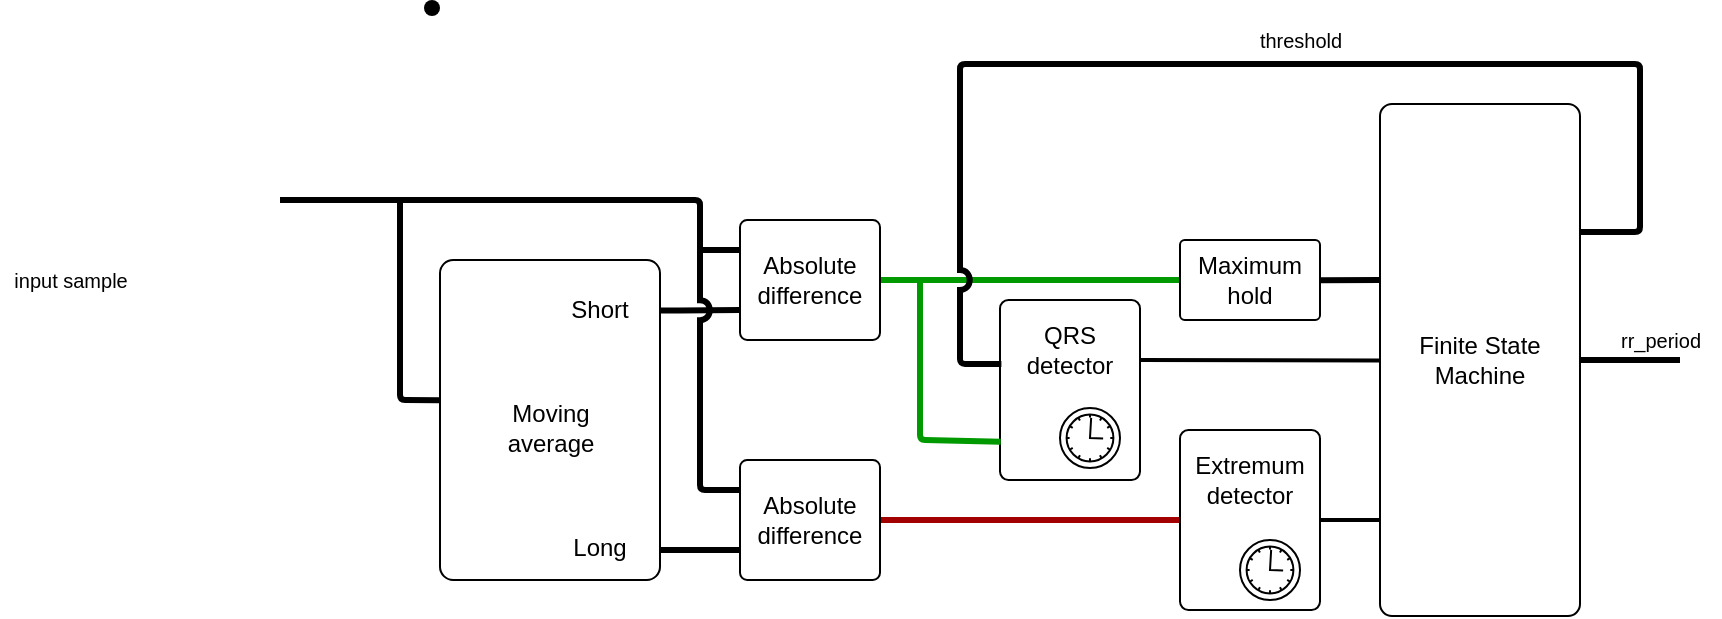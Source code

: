 <mxfile compressed="false" version="20.0.1" type="github">
  <diagram id="8bbJCWgLKpiLhmCPaEWU" name="Page-1">
    <mxGraphModel dx="818" dy="550" grid="1" gridSize="10" guides="1" tooltips="1" connect="0" arrows="1" fold="1" page="1" pageScale="1" pageWidth="1169" pageHeight="827" math="0" shadow="0">
      <root>
        <mxCell id="0" />
        <mxCell id="1" parent="0" />
        <mxCell id="zTmXj9VfKdPkAiQ1sbn--21" value="" style="edgeStyle=orthogonalEdgeStyle;rounded=0;jumpStyle=arc;orthogonalLoop=1;jettySize=auto;html=1;endArrow=none;endFill=0;strokeColor=#009900;strokeWidth=3;" parent="1" source="zTmXj9VfKdPkAiQ1sbn--6" target="zTmXj9VfKdPkAiQ1sbn--3" edge="1">
          <mxGeometry relative="1" as="geometry" />
        </mxCell>
        <mxCell id="zTmXj9VfKdPkAiQ1sbn--12" style="edgeStyle=orthogonalEdgeStyle;rounded=0;orthogonalLoop=1;jettySize=auto;html=1;entryX=0;entryY=0.75;entryDx=0;entryDy=0;endArrow=none;endFill=0;strokeWidth=3;exitX=0.994;exitY=0.507;exitDx=0;exitDy=0;exitPerimeter=0;" parent="1" source="DsNiW9G_dWrCL77-LXep-2" target="zTmXj9VfKdPkAiQ1sbn--3" edge="1">
          <mxGeometry relative="1" as="geometry">
            <mxPoint x="420" y="290" as="sourcePoint" />
            <Array as="points">
              <mxPoint x="420" y="295" />
            </Array>
          </mxGeometry>
        </mxCell>
        <mxCell id="zTmXj9VfKdPkAiQ1sbn--1" value="" style="rounded=1;whiteSpace=wrap;html=1;arcSize=6;" parent="1" vertex="1">
          <mxGeometry x="300" y="270" width="110" height="160" as="geometry" />
        </mxCell>
        <mxCell id="zTmXj9VfKdPkAiQ1sbn--16" style="edgeStyle=orthogonalEdgeStyle;rounded=0;jumpStyle=arc;orthogonalLoop=1;jettySize=auto;html=1;exitX=1;exitY=0.75;exitDx=0;exitDy=0;entryX=0;entryY=0.75;entryDx=0;entryDy=0;endArrow=none;endFill=0;strokeWidth=3;" parent="1" target="zTmXj9VfKdPkAiQ1sbn--4" edge="1">
          <mxGeometry relative="1" as="geometry">
            <mxPoint x="410" y="415" as="sourcePoint" />
          </mxGeometry>
        </mxCell>
        <mxCell id="zTmXj9VfKdPkAiQ1sbn--13" style="edgeStyle=orthogonalEdgeStyle;rounded=0;orthogonalLoop=1;jettySize=auto;html=1;exitX=0;exitY=0.25;exitDx=0;exitDy=0;endArrow=none;endFill=0;jumpStyle=arc;strokeWidth=3;arcSize=5;" parent="1" source="zTmXj9VfKdPkAiQ1sbn--3" edge="1">
          <mxGeometry relative="1" as="geometry">
            <mxPoint x="430" y="340" as="targetPoint" />
            <Array as="points">
              <mxPoint x="430" y="265" />
              <mxPoint x="430" y="340" />
            </Array>
          </mxGeometry>
        </mxCell>
        <mxCell id="zTmXj9VfKdPkAiQ1sbn--3" value="Absolute difference" style="rounded=1;whiteSpace=wrap;html=1;arcSize=6;" parent="1" vertex="1">
          <mxGeometry x="450" y="250" width="70" height="60" as="geometry" />
        </mxCell>
        <mxCell id="zTmXj9VfKdPkAiQ1sbn--17" style="edgeStyle=orthogonalEdgeStyle;rounded=1;jumpStyle=arc;orthogonalLoop=1;jettySize=auto;html=1;exitX=0;exitY=0.25;exitDx=0;exitDy=0;endArrow=none;endFill=0;strokeWidth=3;arcSize=5;" parent="1" source="zTmXj9VfKdPkAiQ1sbn--4" edge="1">
          <mxGeometry relative="1" as="geometry">
            <mxPoint x="430" y="340" as="targetPoint" />
          </mxGeometry>
        </mxCell>
        <mxCell id="zTmXj9VfKdPkAiQ1sbn--23" style="edgeStyle=orthogonalEdgeStyle;rounded=0;jumpStyle=arc;orthogonalLoop=1;jettySize=auto;html=1;exitX=1;exitY=0.5;exitDx=0;exitDy=0;entryX=0;entryY=0.5;entryDx=0;entryDy=0;endArrow=none;endFill=0;fillColor=#a20025;strokeColor=#A30000;strokeWidth=3;" parent="1" source="zTmXj9VfKdPkAiQ1sbn--4" target="zTmXj9VfKdPkAiQ1sbn--8" edge="1">
          <mxGeometry relative="1" as="geometry" />
        </mxCell>
        <mxCell id="zTmXj9VfKdPkAiQ1sbn--4" value="Absolute difference" style="rounded=1;whiteSpace=wrap;html=1;arcSize=6;" parent="1" vertex="1">
          <mxGeometry x="450" y="370" width="70" height="60" as="geometry" />
        </mxCell>
        <mxCell id="zTmXj9VfKdPkAiQ1sbn--6" value="Maximum hold" style="rounded=1;whiteSpace=wrap;html=1;arcSize=6;" parent="1" vertex="1">
          <mxGeometry x="670" y="260" width="70" height="40" as="geometry" />
        </mxCell>
        <mxCell id="zTmXj9VfKdPkAiQ1sbn--7" value="QRS detector" style="rounded=1;whiteSpace=wrap;html=1;spacingBottom=40;arcSize=6;" parent="1" vertex="1">
          <mxGeometry x="580" y="290" width="70" height="90" as="geometry" />
        </mxCell>
        <mxCell id="zTmXj9VfKdPkAiQ1sbn--24" style="edgeStyle=orthogonalEdgeStyle;rounded=0;jumpStyle=arc;orthogonalLoop=1;jettySize=auto;html=1;exitX=1;exitY=0.5;exitDx=0;exitDy=0;endArrow=none;endFill=0;strokeWidth=2;entryX=-0.003;entryY=0.812;entryDx=0;entryDy=0;entryPerimeter=0;" parent="1" source="zTmXj9VfKdPkAiQ1sbn--8" target="zTmXj9VfKdPkAiQ1sbn--9" edge="1">
          <mxGeometry relative="1" as="geometry">
            <mxPoint x="686" y="400" as="targetPoint" />
          </mxGeometry>
        </mxCell>
        <mxCell id="zTmXj9VfKdPkAiQ1sbn--26" style="edgeStyle=orthogonalEdgeStyle;rounded=1;jumpStyle=arc;orthogonalLoop=1;jettySize=auto;html=1;exitX=1;exitY=0.25;exitDx=0;exitDy=0;endArrow=none;endFill=0;strokeWidth=3;entryX=0.01;entryY=0.355;entryDx=0;entryDy=0;entryPerimeter=0;arcSize=5;" parent="1" edge="1">
          <mxGeometry relative="1" as="geometry">
            <mxPoint x="580.7" y="321.95" as="targetPoint" />
            <Array as="points">
              <mxPoint x="900" y="256" />
              <mxPoint x="900" y="172" />
              <mxPoint x="560" y="172" />
              <mxPoint x="560" y="322" />
            </Array>
            <mxPoint x="870" y="256.0" as="sourcePoint" />
          </mxGeometry>
        </mxCell>
        <mxCell id="6t_oUoQ9sCWKtacNui4x-2" value="threshold" style="edgeLabel;html=1;align=center;verticalAlign=middle;resizable=0;points=[];fontSize=10;fontColor=#000000;" parent="zTmXj9VfKdPkAiQ1sbn--26" vertex="1" connectable="0">
          <mxGeometry x="-0.262" y="-1" relative="1" as="geometry">
            <mxPoint x="-54" y="-11" as="offset" />
          </mxGeometry>
        </mxCell>
        <mxCell id="zTmXj9VfKdPkAiQ1sbn--9" value="Finite State Machine" style="rounded=1;whiteSpace=wrap;html=1;arcSize=6;" parent="1" vertex="1">
          <mxGeometry x="770" y="192" width="100" height="256" as="geometry" />
        </mxCell>
        <mxCell id="zTmXj9VfKdPkAiQ1sbn--10" value="" style="endArrow=none;html=1;entryX=0;entryY=0.438;entryDx=0;entryDy=0;rounded=1;strokeWidth=3;arcSize=5;entryPerimeter=0;" parent="1" target="zTmXj9VfKdPkAiQ1sbn--1" edge="1">
          <mxGeometry width="50" height="50" relative="1" as="geometry">
            <mxPoint x="280" y="240" as="sourcePoint" />
            <mxPoint x="260" y="280" as="targetPoint" />
            <Array as="points">
              <mxPoint x="280" y="270" />
              <mxPoint x="280" y="340" />
            </Array>
          </mxGeometry>
        </mxCell>
        <mxCell id="zTmXj9VfKdPkAiQ1sbn--27" value="" style="endArrow=none;html=1;strokeWidth=3;arcSize=5;" parent="1" edge="1">
          <mxGeometry width="50" height="50" relative="1" as="geometry">
            <mxPoint x="220" y="240" as="sourcePoint" />
            <mxPoint x="430" y="280" as="targetPoint" />
            <Array as="points">
              <mxPoint x="430" y="240" />
            </Array>
          </mxGeometry>
        </mxCell>
        <mxCell id="zTmXj9VfKdPkAiQ1sbn--28" value="" style="ellipse;whiteSpace=wrap;html=1;aspect=fixed;strokeColor=none;fillColor=#000000;" parent="1" vertex="1">
          <mxGeometry x="292" y="140" width="8" height="8" as="geometry" />
        </mxCell>
        <mxCell id="obAj8Ur87SYJt1SCsvJs-4" value="" style="endArrow=none;html=1;strokeColor=#000000;exitX=1.001;exitY=0.504;exitDx=0;exitDy=0;exitPerimeter=0;strokeWidth=3;" parent="1" source="zTmXj9VfKdPkAiQ1sbn--6" edge="1">
          <mxGeometry width="50" height="50" relative="1" as="geometry">
            <mxPoint x="530" y="400" as="sourcePoint" />
            <mxPoint x="770" y="280" as="targetPoint" />
          </mxGeometry>
        </mxCell>
        <mxCell id="obAj8Ur87SYJt1SCsvJs-9" value="" style="shape=mxgraph.bpmn.shape;html=1;verticalLabelPosition=bottom;labelBackgroundColor=#ffffff;verticalAlign=top;align=center;perimeter=ellipsePerimeter;outlineConnect=0;outline=standard;symbol=timer;fillColor=#FFFFFF;" parent="1" vertex="1">
          <mxGeometry x="610" y="344" width="30" height="30" as="geometry" />
        </mxCell>
        <mxCell id="QwwlCGw6a3NJCkO_-Q0f-2" value="" style="group;rounded=1;arcSize=6;" parent="1" vertex="1" connectable="0">
          <mxGeometry x="670" y="355" width="70" height="90" as="geometry" />
        </mxCell>
        <mxCell id="zTmXj9VfKdPkAiQ1sbn--8" value="Extremum detector" style="rounded=1;whiteSpace=wrap;html=1;spacingLeft=0;spacingBottom=40;arcSize=6;" parent="QwwlCGw6a3NJCkO_-Q0f-2" vertex="1">
          <mxGeometry width="70" height="90" as="geometry" />
        </mxCell>
        <mxCell id="obAj8Ur87SYJt1SCsvJs-7" value="" style="shape=mxgraph.bpmn.shape;html=1;verticalLabelPosition=bottom;labelBackgroundColor=#ffffff;verticalAlign=top;align=center;perimeter=ellipsePerimeter;outlineConnect=0;outline=standard;symbol=timer;fillColor=#FFFFFF;" parent="QwwlCGw6a3NJCkO_-Q0f-2" vertex="1">
          <mxGeometry x="30" y="55" width="30" height="30" as="geometry" />
        </mxCell>
        <mxCell id="QwwlCGw6a3NJCkO_-Q0f-3" value="" style="endArrow=none;html=1;strokeWidth=3;rounded=1;exitX=0.005;exitY=0.787;exitDx=0;exitDy=0;exitPerimeter=0;strokeColor=#009900;arcSize=5;" parent="1" source="zTmXj9VfKdPkAiQ1sbn--7" edge="1">
          <mxGeometry width="50" height="50" relative="1" as="geometry">
            <mxPoint x="550" y="360" as="sourcePoint" />
            <mxPoint x="540" y="280" as="targetPoint" />
            <Array as="points">
              <mxPoint x="540" y="360" />
            </Array>
          </mxGeometry>
        </mxCell>
        <mxCell id="QwwlCGw6a3NJCkO_-Q0f-4" value="" style="endArrow=none;html=1;strokeWidth=3;" parent="1" edge="1">
          <mxGeometry width="50" height="50" relative="1" as="geometry">
            <mxPoint x="870" y="320" as="sourcePoint" />
            <mxPoint x="920" y="320" as="targetPoint" />
          </mxGeometry>
        </mxCell>
        <mxCell id="YMTacgfaUIehgY3vML4q-1" value="" style="endArrow=none;html=1;rounded=0;entryX=0;entryY=0.501;entryDx=0;entryDy=0;entryPerimeter=0;exitX=0.999;exitY=0.334;exitDx=0;exitDy=0;exitPerimeter=0;strokeWidth=2;" parent="1" source="zTmXj9VfKdPkAiQ1sbn--7" target="zTmXj9VfKdPkAiQ1sbn--9" edge="1">
          <mxGeometry width="50" height="50" relative="1" as="geometry">
            <mxPoint x="670" y="320" as="sourcePoint" />
            <mxPoint x="690" y="340" as="targetPoint" />
          </mxGeometry>
        </mxCell>
        <mxCell id="6t_oUoQ9sCWKtacNui4x-1" value="input sample" style="text;html=1;align=center;verticalAlign=middle;resizable=0;points=[];autosize=1;strokeColor=none;fillColor=none;fontSize=10;fontColor=#000000;" parent="1" vertex="1">
          <mxGeometry x="80" y="270" width="70" height="20" as="geometry" />
        </mxCell>
        <mxCell id="6t_oUoQ9sCWKtacNui4x-3" value="rr_period" style="text;html=1;align=center;verticalAlign=middle;resizable=0;points=[];autosize=1;strokeColor=none;fillColor=none;fontSize=10;fontColor=#000000;" parent="1" vertex="1">
          <mxGeometry x="880" y="300" width="60" height="20" as="geometry" />
        </mxCell>
        <mxCell id="DsNiW9G_dWrCL77-LXep-2" value="Short" style="text;html=1;strokeColor=none;fillColor=none;align=center;verticalAlign=middle;whiteSpace=wrap;rounded=0;" parent="1" vertex="1">
          <mxGeometry x="350" y="280" width="60" height="30" as="geometry" />
        </mxCell>
        <mxCell id="DsNiW9G_dWrCL77-LXep-3" value="Long" style="text;html=1;strokeColor=none;fillColor=none;align=center;verticalAlign=middle;whiteSpace=wrap;rounded=0;" parent="1" vertex="1">
          <mxGeometry x="350" y="399" width="60" height="30" as="geometry" />
        </mxCell>
        <mxCell id="6NnT7suo9wQtEelcnBqF-2" value="Moving&lt;br&gt;average" style="text;html=1;strokeColor=none;fillColor=none;align=center;verticalAlign=middle;whiteSpace=wrap;rounded=0;" vertex="1" parent="1">
          <mxGeometry x="317.5" y="334" width="75" height="40" as="geometry" />
        </mxCell>
      </root>
    </mxGraphModel>
  </diagram>
</mxfile>
